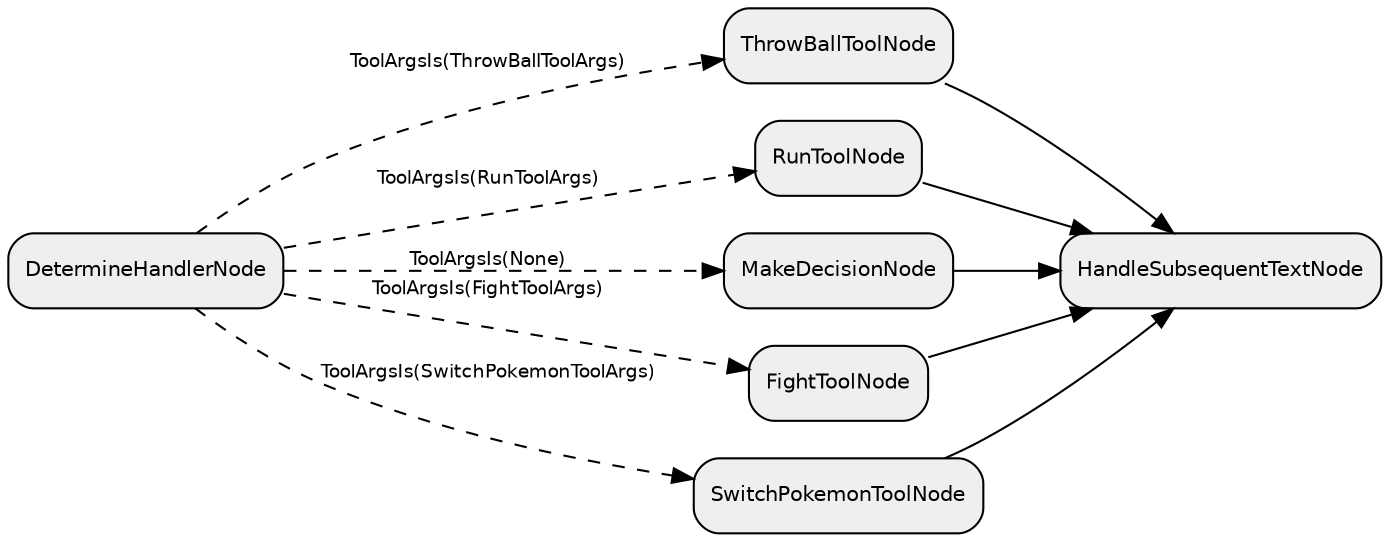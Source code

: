digraph "subflow_cUG69SX30D8dYzU1OnSvs" {
  rankdir=LR;
  compound=true;
  node [shape=box, style="rounded,filled", fillcolor="#EFEFEF", fontname="Helvetica", fontsize=10];
  edge [fontname="Helvetica", fontsize=9];
  SfTZlJx1FtMzIoiEv11Ss [label="ThrowBallToolNode"];
  HP87uUfIGWU3yCXM6khyh [label="RunToolNode"];
  pq7V8MLHMd9mmfYRX73XT [label="MakeDecisionNode"];
  "7tsS46v8FqdAxn9392nP0" [label="FightToolNode"];
  ZzLCT86dDQfhHdGOU1HCu [label="HandleSubsequentTextNode"];
  awEJbpoYCLt4krLLmE40I [label="SwitchPokemonToolNode"];
  Y2ZYT69aHJ7OpHULHQqaj [label="DetermineHandlerNode"];
  Y2ZYT69aHJ7OpHULHQqaj -> pq7V8MLHMd9mmfYRX73XT [style="dashed", label="ToolArgsIs(None)"];
  Y2ZYT69aHJ7OpHULHQqaj -> "7tsS46v8FqdAxn9392nP0" [style="dashed", label="ToolArgsIs(FightToolArgs)"];
  Y2ZYT69aHJ7OpHULHQqaj -> awEJbpoYCLt4krLLmE40I [style="dashed", label="ToolArgsIs(SwitchPokemonToolArgs)"];
  Y2ZYT69aHJ7OpHULHQqaj -> SfTZlJx1FtMzIoiEv11Ss [style="dashed", label="ToolArgsIs(ThrowBallToolArgs)"];
  Y2ZYT69aHJ7OpHULHQqaj -> HP87uUfIGWU3yCXM6khyh [style="dashed", label="ToolArgsIs(RunToolArgs)"];
  "7tsS46v8FqdAxn9392nP0" -> ZzLCT86dDQfhHdGOU1HCu [style="solid"];
  awEJbpoYCLt4krLLmE40I -> ZzLCT86dDQfhHdGOU1HCu [style="solid"];
  SfTZlJx1FtMzIoiEv11Ss -> ZzLCT86dDQfhHdGOU1HCu [style="solid"];
  HP87uUfIGWU3yCXM6khyh -> ZzLCT86dDQfhHdGOU1HCu [style="solid"];
  pq7V8MLHMd9mmfYRX73XT -> ZzLCT86dDQfhHdGOU1HCu [style="solid"];
}
